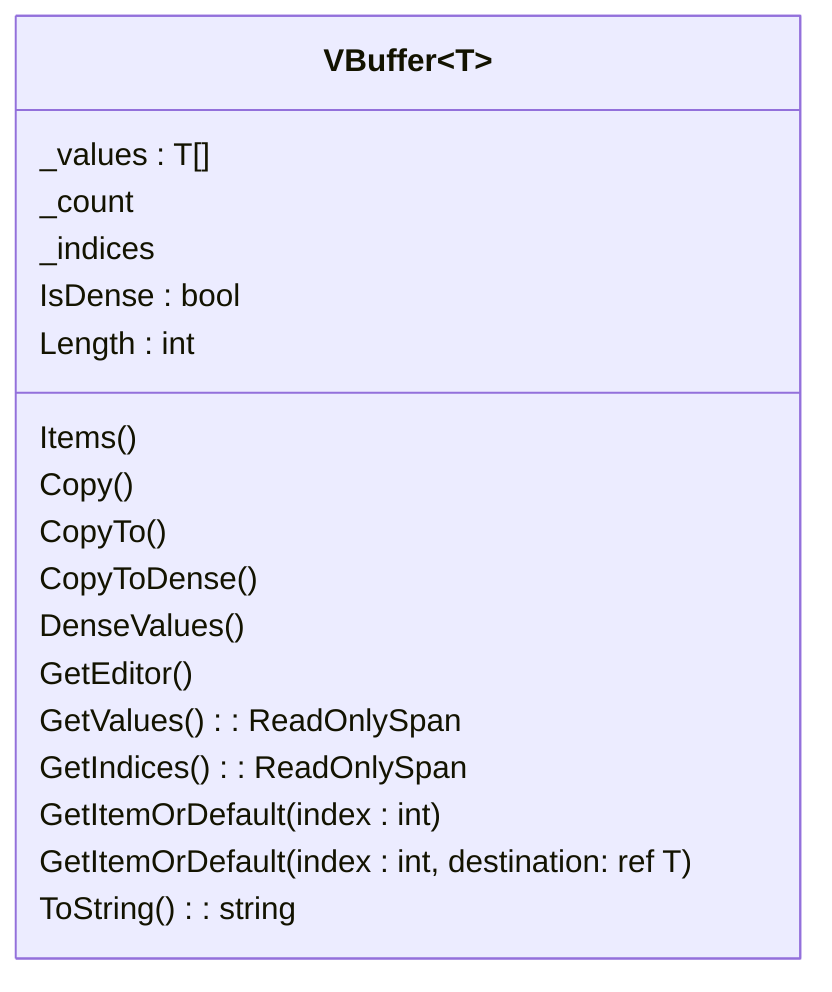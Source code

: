 classDiagram 
    class VBuffer~T~ {
      _values : T[]
      _count
      _indices
      IsDense : bool
      Length : int
      Items()
      Copy()
      CopyTo()
      CopyToDense()
      DenseValues()
      GetEditor()
      GetValues() : ReadOnlySpan<T>
      GetIndices() : ReadOnlySpan<int>
      GetItemOrDefault(index : int)
      GetItemOrDefault(index : int, destination: ref T)
      ToString() : string
    }